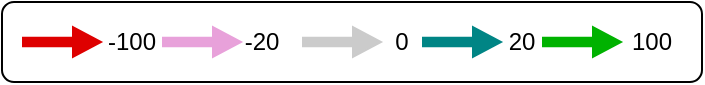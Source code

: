 <mxfile version="20.5.1" type="device"><diagram id="Xat365lz7GbZR_IqXH2O" name="Page-1"><mxGraphModel dx="573" dy="392" grid="1" gridSize="10" guides="1" tooltips="1" connect="1" arrows="1" fold="1" page="1" pageScale="1" pageWidth="827" pageHeight="1169" math="0" shadow="0"><root><mxCell id="0"/><mxCell id="1" parent="0"/><mxCell id="VUQLf_FOEsckVb4f-G3H-1" value="" style="rounded=1;whiteSpace=wrap;html=1;" vertex="1" parent="1"><mxGeometry x="290" y="250" width="350" height="40" as="geometry"/></mxCell><mxCell id="VUQLf_FOEsckVb4f-G3H-6" value="" style="group" vertex="1" connectable="0" parent="1"><mxGeometry x="300" y="257.5" width="80" height="25" as="geometry"/></mxCell><mxCell id="VUQLf_FOEsckVb4f-G3H-3" value="" style="shape=flexArrow;endArrow=classic;html=1;rounded=0;endWidth=9.697;endSize=4.333;width=4.242;fillColor=#de0000;strokeColor=#de0000;" edge="1" parent="VUQLf_FOEsckVb4f-G3H-6" target="VUQLf_FOEsckVb4f-G3H-5"><mxGeometry width="50" height="50" relative="1" as="geometry"><mxPoint y="12.5" as="sourcePoint"/><mxPoint x="40" y="12.5" as="targetPoint"/></mxGeometry></mxCell><mxCell id="VUQLf_FOEsckVb4f-G3H-5" value="-100" style="text;html=1;strokeColor=none;fillColor=none;align=center;verticalAlign=middle;whiteSpace=wrap;rounded=0;" vertex="1" parent="VUQLf_FOEsckVb4f-G3H-6"><mxGeometry x="40" width="30" height="25" as="geometry"/></mxCell><mxCell id="VUQLf_FOEsckVb4f-G3H-8" value="" style="shape=flexArrow;endArrow=classic;html=1;rounded=0;endWidth=9.697;endSize=4.333;width=4.242;fillColor=#e8a1da;strokeColor=#e8a1da;" edge="1" parent="1" target="VUQLf_FOEsckVb4f-G3H-9"><mxGeometry width="50" height="50" relative="1" as="geometry"><mxPoint x="370" y="270" as="sourcePoint"/><mxPoint x="410" y="270" as="targetPoint"/></mxGeometry></mxCell><mxCell id="VUQLf_FOEsckVb4f-G3H-9" value="-20" style="text;html=1;strokeColor=none;fillColor=none;align=center;verticalAlign=middle;whiteSpace=wrap;rounded=0;" vertex="1" parent="1"><mxGeometry x="410" y="257.5" width="20" height="25" as="geometry"/></mxCell><mxCell id="VUQLf_FOEsckVb4f-G3H-12" value="" style="shape=flexArrow;endArrow=classic;html=1;rounded=0;endWidth=9.697;endSize=4.333;width=4.242;fillColor=#cbcbcb;strokeColor=#cbcbcb;" edge="1" parent="1" target="VUQLf_FOEsckVb4f-G3H-13"><mxGeometry width="50" height="50" relative="1" as="geometry"><mxPoint x="440.0" y="270" as="sourcePoint"/><mxPoint x="480" y="270" as="targetPoint"/></mxGeometry></mxCell><mxCell id="VUQLf_FOEsckVb4f-G3H-13" value="0" style="text;html=1;strokeColor=none;fillColor=none;align=center;verticalAlign=middle;whiteSpace=wrap;rounded=0;" vertex="1" parent="1"><mxGeometry x="480" y="257.5" width="20" height="25" as="geometry"/></mxCell><mxCell id="VUQLf_FOEsckVb4f-G3H-14" value="" style="shape=flexArrow;endArrow=classic;html=1;rounded=0;endWidth=9.697;endSize=4.333;width=4.242;fillColor=#008585;strokeColor=#008585;" edge="1" parent="1" target="VUQLf_FOEsckVb4f-G3H-15"><mxGeometry width="50" height="50" relative="1" as="geometry"><mxPoint x="500" y="270" as="sourcePoint"/><mxPoint x="540" y="270" as="targetPoint"/></mxGeometry></mxCell><mxCell id="VUQLf_FOEsckVb4f-G3H-15" value="20" style="text;html=1;strokeColor=none;fillColor=none;align=center;verticalAlign=middle;whiteSpace=wrap;rounded=0;" vertex="1" parent="1"><mxGeometry x="540" y="257.5" width="20" height="25" as="geometry"/></mxCell><mxCell id="VUQLf_FOEsckVb4f-G3H-16" value="" style="shape=flexArrow;endArrow=classic;html=1;rounded=0;endWidth=9.697;endSize=4.333;width=4.242;fillColor=#00b200;strokeColor=#00b200;" edge="1" parent="1" target="VUQLf_FOEsckVb4f-G3H-17"><mxGeometry width="50" height="50" relative="1" as="geometry"><mxPoint x="560" y="270" as="sourcePoint"/><mxPoint x="600" y="270" as="targetPoint"/></mxGeometry></mxCell><mxCell id="VUQLf_FOEsckVb4f-G3H-17" value="100" style="text;html=1;strokeColor=none;fillColor=none;align=center;verticalAlign=middle;whiteSpace=wrap;rounded=0;" vertex="1" parent="1"><mxGeometry x="600" y="257.5" width="30" height="25" as="geometry"/></mxCell></root></mxGraphModel></diagram></mxfile>
